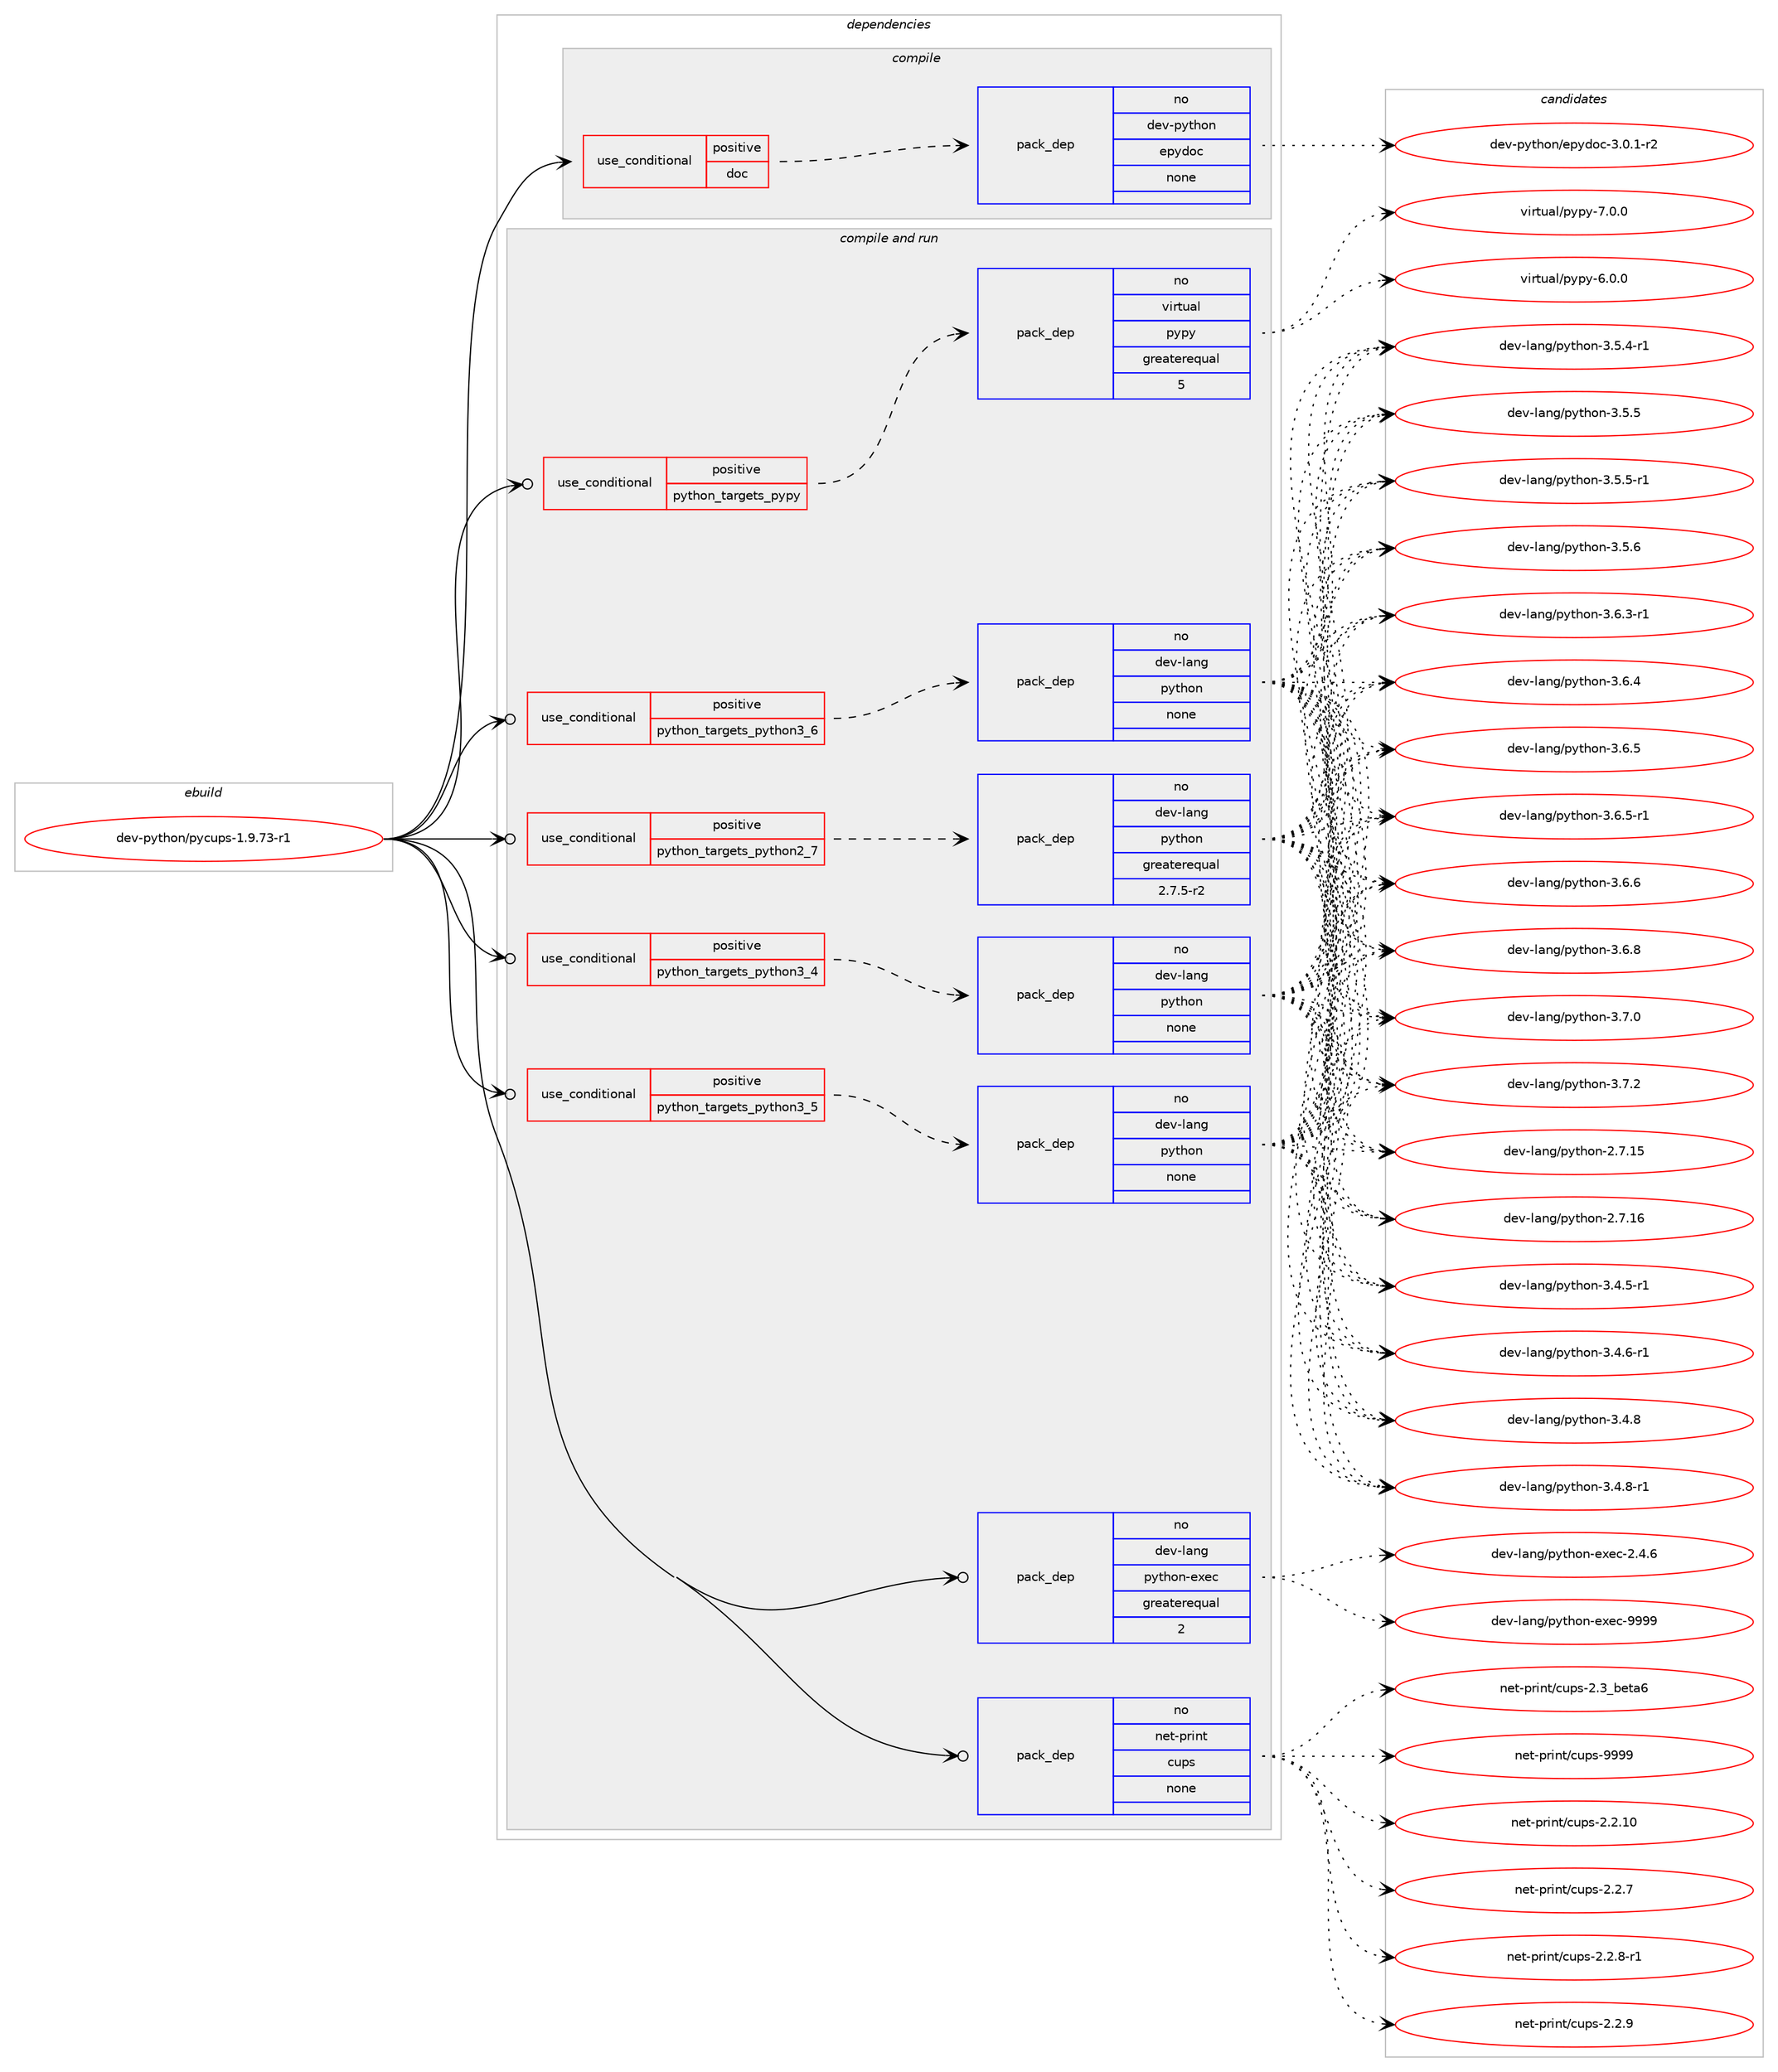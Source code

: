 digraph prolog {

# *************
# Graph options
# *************

newrank=true;
concentrate=true;
compound=true;
graph [rankdir=LR,fontname=Helvetica,fontsize=10,ranksep=1.5];#, ranksep=2.5, nodesep=0.2];
edge  [arrowhead=vee];
node  [fontname=Helvetica,fontsize=10];

# **********
# The ebuild
# **********

subgraph cluster_leftcol {
color=gray;
rank=same;
label=<<i>ebuild</i>>;
id [label="dev-python/pycups-1.9.73-r1", color=red, width=4, href="../dev-python/pycups-1.9.73-r1.svg"];
}

# ****************
# The dependencies
# ****************

subgraph cluster_midcol {
color=gray;
label=<<i>dependencies</i>>;
subgraph cluster_compile {
fillcolor="#eeeeee";
style=filled;
label=<<i>compile</i>>;
subgraph cond380534 {
dependency1428541 [label=<<TABLE BORDER="0" CELLBORDER="1" CELLSPACING="0" CELLPADDING="4"><TR><TD ROWSPAN="3" CELLPADDING="10">use_conditional</TD></TR><TR><TD>positive</TD></TR><TR><TD>doc</TD></TR></TABLE>>, shape=none, color=red];
subgraph pack1024693 {
dependency1428542 [label=<<TABLE BORDER="0" CELLBORDER="1" CELLSPACING="0" CELLPADDING="4" WIDTH="220"><TR><TD ROWSPAN="6" CELLPADDING="30">pack_dep</TD></TR><TR><TD WIDTH="110">no</TD></TR><TR><TD>dev-python</TD></TR><TR><TD>epydoc</TD></TR><TR><TD>none</TD></TR><TR><TD></TD></TR></TABLE>>, shape=none, color=blue];
}
dependency1428541:e -> dependency1428542:w [weight=20,style="dashed",arrowhead="vee"];
}
id:e -> dependency1428541:w [weight=20,style="solid",arrowhead="vee"];
}
subgraph cluster_compileandrun {
fillcolor="#eeeeee";
style=filled;
label=<<i>compile and run</i>>;
subgraph cond380535 {
dependency1428543 [label=<<TABLE BORDER="0" CELLBORDER="1" CELLSPACING="0" CELLPADDING="4"><TR><TD ROWSPAN="3" CELLPADDING="10">use_conditional</TD></TR><TR><TD>positive</TD></TR><TR><TD>python_targets_pypy</TD></TR></TABLE>>, shape=none, color=red];
subgraph pack1024694 {
dependency1428544 [label=<<TABLE BORDER="0" CELLBORDER="1" CELLSPACING="0" CELLPADDING="4" WIDTH="220"><TR><TD ROWSPAN="6" CELLPADDING="30">pack_dep</TD></TR><TR><TD WIDTH="110">no</TD></TR><TR><TD>virtual</TD></TR><TR><TD>pypy</TD></TR><TR><TD>greaterequal</TD></TR><TR><TD>5</TD></TR></TABLE>>, shape=none, color=blue];
}
dependency1428543:e -> dependency1428544:w [weight=20,style="dashed",arrowhead="vee"];
}
id:e -> dependency1428543:w [weight=20,style="solid",arrowhead="odotvee"];
subgraph cond380536 {
dependency1428545 [label=<<TABLE BORDER="0" CELLBORDER="1" CELLSPACING="0" CELLPADDING="4"><TR><TD ROWSPAN="3" CELLPADDING="10">use_conditional</TD></TR><TR><TD>positive</TD></TR><TR><TD>python_targets_python2_7</TD></TR></TABLE>>, shape=none, color=red];
subgraph pack1024695 {
dependency1428546 [label=<<TABLE BORDER="0" CELLBORDER="1" CELLSPACING="0" CELLPADDING="4" WIDTH="220"><TR><TD ROWSPAN="6" CELLPADDING="30">pack_dep</TD></TR><TR><TD WIDTH="110">no</TD></TR><TR><TD>dev-lang</TD></TR><TR><TD>python</TD></TR><TR><TD>greaterequal</TD></TR><TR><TD>2.7.5-r2</TD></TR></TABLE>>, shape=none, color=blue];
}
dependency1428545:e -> dependency1428546:w [weight=20,style="dashed",arrowhead="vee"];
}
id:e -> dependency1428545:w [weight=20,style="solid",arrowhead="odotvee"];
subgraph cond380537 {
dependency1428547 [label=<<TABLE BORDER="0" CELLBORDER="1" CELLSPACING="0" CELLPADDING="4"><TR><TD ROWSPAN="3" CELLPADDING="10">use_conditional</TD></TR><TR><TD>positive</TD></TR><TR><TD>python_targets_python3_4</TD></TR></TABLE>>, shape=none, color=red];
subgraph pack1024696 {
dependency1428548 [label=<<TABLE BORDER="0" CELLBORDER="1" CELLSPACING="0" CELLPADDING="4" WIDTH="220"><TR><TD ROWSPAN="6" CELLPADDING="30">pack_dep</TD></TR><TR><TD WIDTH="110">no</TD></TR><TR><TD>dev-lang</TD></TR><TR><TD>python</TD></TR><TR><TD>none</TD></TR><TR><TD></TD></TR></TABLE>>, shape=none, color=blue];
}
dependency1428547:e -> dependency1428548:w [weight=20,style="dashed",arrowhead="vee"];
}
id:e -> dependency1428547:w [weight=20,style="solid",arrowhead="odotvee"];
subgraph cond380538 {
dependency1428549 [label=<<TABLE BORDER="0" CELLBORDER="1" CELLSPACING="0" CELLPADDING="4"><TR><TD ROWSPAN="3" CELLPADDING="10">use_conditional</TD></TR><TR><TD>positive</TD></TR><TR><TD>python_targets_python3_5</TD></TR></TABLE>>, shape=none, color=red];
subgraph pack1024697 {
dependency1428550 [label=<<TABLE BORDER="0" CELLBORDER="1" CELLSPACING="0" CELLPADDING="4" WIDTH="220"><TR><TD ROWSPAN="6" CELLPADDING="30">pack_dep</TD></TR><TR><TD WIDTH="110">no</TD></TR><TR><TD>dev-lang</TD></TR><TR><TD>python</TD></TR><TR><TD>none</TD></TR><TR><TD></TD></TR></TABLE>>, shape=none, color=blue];
}
dependency1428549:e -> dependency1428550:w [weight=20,style="dashed",arrowhead="vee"];
}
id:e -> dependency1428549:w [weight=20,style="solid",arrowhead="odotvee"];
subgraph cond380539 {
dependency1428551 [label=<<TABLE BORDER="0" CELLBORDER="1" CELLSPACING="0" CELLPADDING="4"><TR><TD ROWSPAN="3" CELLPADDING="10">use_conditional</TD></TR><TR><TD>positive</TD></TR><TR><TD>python_targets_python3_6</TD></TR></TABLE>>, shape=none, color=red];
subgraph pack1024698 {
dependency1428552 [label=<<TABLE BORDER="0" CELLBORDER="1" CELLSPACING="0" CELLPADDING="4" WIDTH="220"><TR><TD ROWSPAN="6" CELLPADDING="30">pack_dep</TD></TR><TR><TD WIDTH="110">no</TD></TR><TR><TD>dev-lang</TD></TR><TR><TD>python</TD></TR><TR><TD>none</TD></TR><TR><TD></TD></TR></TABLE>>, shape=none, color=blue];
}
dependency1428551:e -> dependency1428552:w [weight=20,style="dashed",arrowhead="vee"];
}
id:e -> dependency1428551:w [weight=20,style="solid",arrowhead="odotvee"];
subgraph pack1024699 {
dependency1428553 [label=<<TABLE BORDER="0" CELLBORDER="1" CELLSPACING="0" CELLPADDING="4" WIDTH="220"><TR><TD ROWSPAN="6" CELLPADDING="30">pack_dep</TD></TR><TR><TD WIDTH="110">no</TD></TR><TR><TD>dev-lang</TD></TR><TR><TD>python-exec</TD></TR><TR><TD>greaterequal</TD></TR><TR><TD>2</TD></TR></TABLE>>, shape=none, color=blue];
}
id:e -> dependency1428553:w [weight=20,style="solid",arrowhead="odotvee"];
subgraph pack1024700 {
dependency1428554 [label=<<TABLE BORDER="0" CELLBORDER="1" CELLSPACING="0" CELLPADDING="4" WIDTH="220"><TR><TD ROWSPAN="6" CELLPADDING="30">pack_dep</TD></TR><TR><TD WIDTH="110">no</TD></TR><TR><TD>net-print</TD></TR><TR><TD>cups</TD></TR><TR><TD>none</TD></TR><TR><TD></TD></TR></TABLE>>, shape=none, color=blue];
}
id:e -> dependency1428554:w [weight=20,style="solid",arrowhead="odotvee"];
}
subgraph cluster_run {
fillcolor="#eeeeee";
style=filled;
label=<<i>run</i>>;
}
}

# **************
# The candidates
# **************

subgraph cluster_choices {
rank=same;
color=gray;
label=<<i>candidates</i>>;

subgraph choice1024693 {
color=black;
nodesep=1;
choice1001011184511212111610411111047101112121100111994551464846494511450 [label="dev-python/epydoc-3.0.1-r2", color=red, width=4,href="../dev-python/epydoc-3.0.1-r2.svg"];
dependency1428542:e -> choice1001011184511212111610411111047101112121100111994551464846494511450:w [style=dotted,weight="100"];
}
subgraph choice1024694 {
color=black;
nodesep=1;
choice1181051141161179710847112121112121455446484648 [label="virtual/pypy-6.0.0", color=red, width=4,href="../virtual/pypy-6.0.0.svg"];
choice1181051141161179710847112121112121455546484648 [label="virtual/pypy-7.0.0", color=red, width=4,href="../virtual/pypy-7.0.0.svg"];
dependency1428544:e -> choice1181051141161179710847112121112121455446484648:w [style=dotted,weight="100"];
dependency1428544:e -> choice1181051141161179710847112121112121455546484648:w [style=dotted,weight="100"];
}
subgraph choice1024695 {
color=black;
nodesep=1;
choice10010111845108971101034711212111610411111045504655464953 [label="dev-lang/python-2.7.15", color=red, width=4,href="../dev-lang/python-2.7.15.svg"];
choice10010111845108971101034711212111610411111045504655464954 [label="dev-lang/python-2.7.16", color=red, width=4,href="../dev-lang/python-2.7.16.svg"];
choice1001011184510897110103471121211161041111104551465246534511449 [label="dev-lang/python-3.4.5-r1", color=red, width=4,href="../dev-lang/python-3.4.5-r1.svg"];
choice1001011184510897110103471121211161041111104551465246544511449 [label="dev-lang/python-3.4.6-r1", color=red, width=4,href="../dev-lang/python-3.4.6-r1.svg"];
choice100101118451089711010347112121116104111110455146524656 [label="dev-lang/python-3.4.8", color=red, width=4,href="../dev-lang/python-3.4.8.svg"];
choice1001011184510897110103471121211161041111104551465246564511449 [label="dev-lang/python-3.4.8-r1", color=red, width=4,href="../dev-lang/python-3.4.8-r1.svg"];
choice1001011184510897110103471121211161041111104551465346524511449 [label="dev-lang/python-3.5.4-r1", color=red, width=4,href="../dev-lang/python-3.5.4-r1.svg"];
choice100101118451089711010347112121116104111110455146534653 [label="dev-lang/python-3.5.5", color=red, width=4,href="../dev-lang/python-3.5.5.svg"];
choice1001011184510897110103471121211161041111104551465346534511449 [label="dev-lang/python-3.5.5-r1", color=red, width=4,href="../dev-lang/python-3.5.5-r1.svg"];
choice100101118451089711010347112121116104111110455146534654 [label="dev-lang/python-3.5.6", color=red, width=4,href="../dev-lang/python-3.5.6.svg"];
choice1001011184510897110103471121211161041111104551465446514511449 [label="dev-lang/python-3.6.3-r1", color=red, width=4,href="../dev-lang/python-3.6.3-r1.svg"];
choice100101118451089711010347112121116104111110455146544652 [label="dev-lang/python-3.6.4", color=red, width=4,href="../dev-lang/python-3.6.4.svg"];
choice100101118451089711010347112121116104111110455146544653 [label="dev-lang/python-3.6.5", color=red, width=4,href="../dev-lang/python-3.6.5.svg"];
choice1001011184510897110103471121211161041111104551465446534511449 [label="dev-lang/python-3.6.5-r1", color=red, width=4,href="../dev-lang/python-3.6.5-r1.svg"];
choice100101118451089711010347112121116104111110455146544654 [label="dev-lang/python-3.6.6", color=red, width=4,href="../dev-lang/python-3.6.6.svg"];
choice100101118451089711010347112121116104111110455146544656 [label="dev-lang/python-3.6.8", color=red, width=4,href="../dev-lang/python-3.6.8.svg"];
choice100101118451089711010347112121116104111110455146554648 [label="dev-lang/python-3.7.0", color=red, width=4,href="../dev-lang/python-3.7.0.svg"];
choice100101118451089711010347112121116104111110455146554650 [label="dev-lang/python-3.7.2", color=red, width=4,href="../dev-lang/python-3.7.2.svg"];
dependency1428546:e -> choice10010111845108971101034711212111610411111045504655464953:w [style=dotted,weight="100"];
dependency1428546:e -> choice10010111845108971101034711212111610411111045504655464954:w [style=dotted,weight="100"];
dependency1428546:e -> choice1001011184510897110103471121211161041111104551465246534511449:w [style=dotted,weight="100"];
dependency1428546:e -> choice1001011184510897110103471121211161041111104551465246544511449:w [style=dotted,weight="100"];
dependency1428546:e -> choice100101118451089711010347112121116104111110455146524656:w [style=dotted,weight="100"];
dependency1428546:e -> choice1001011184510897110103471121211161041111104551465246564511449:w [style=dotted,weight="100"];
dependency1428546:e -> choice1001011184510897110103471121211161041111104551465346524511449:w [style=dotted,weight="100"];
dependency1428546:e -> choice100101118451089711010347112121116104111110455146534653:w [style=dotted,weight="100"];
dependency1428546:e -> choice1001011184510897110103471121211161041111104551465346534511449:w [style=dotted,weight="100"];
dependency1428546:e -> choice100101118451089711010347112121116104111110455146534654:w [style=dotted,weight="100"];
dependency1428546:e -> choice1001011184510897110103471121211161041111104551465446514511449:w [style=dotted,weight="100"];
dependency1428546:e -> choice100101118451089711010347112121116104111110455146544652:w [style=dotted,weight="100"];
dependency1428546:e -> choice100101118451089711010347112121116104111110455146544653:w [style=dotted,weight="100"];
dependency1428546:e -> choice1001011184510897110103471121211161041111104551465446534511449:w [style=dotted,weight="100"];
dependency1428546:e -> choice100101118451089711010347112121116104111110455146544654:w [style=dotted,weight="100"];
dependency1428546:e -> choice100101118451089711010347112121116104111110455146544656:w [style=dotted,weight="100"];
dependency1428546:e -> choice100101118451089711010347112121116104111110455146554648:w [style=dotted,weight="100"];
dependency1428546:e -> choice100101118451089711010347112121116104111110455146554650:w [style=dotted,weight="100"];
}
subgraph choice1024696 {
color=black;
nodesep=1;
choice10010111845108971101034711212111610411111045504655464953 [label="dev-lang/python-2.7.15", color=red, width=4,href="../dev-lang/python-2.7.15.svg"];
choice10010111845108971101034711212111610411111045504655464954 [label="dev-lang/python-2.7.16", color=red, width=4,href="../dev-lang/python-2.7.16.svg"];
choice1001011184510897110103471121211161041111104551465246534511449 [label="dev-lang/python-3.4.5-r1", color=red, width=4,href="../dev-lang/python-3.4.5-r1.svg"];
choice1001011184510897110103471121211161041111104551465246544511449 [label="dev-lang/python-3.4.6-r1", color=red, width=4,href="../dev-lang/python-3.4.6-r1.svg"];
choice100101118451089711010347112121116104111110455146524656 [label="dev-lang/python-3.4.8", color=red, width=4,href="../dev-lang/python-3.4.8.svg"];
choice1001011184510897110103471121211161041111104551465246564511449 [label="dev-lang/python-3.4.8-r1", color=red, width=4,href="../dev-lang/python-3.4.8-r1.svg"];
choice1001011184510897110103471121211161041111104551465346524511449 [label="dev-lang/python-3.5.4-r1", color=red, width=4,href="../dev-lang/python-3.5.4-r1.svg"];
choice100101118451089711010347112121116104111110455146534653 [label="dev-lang/python-3.5.5", color=red, width=4,href="../dev-lang/python-3.5.5.svg"];
choice1001011184510897110103471121211161041111104551465346534511449 [label="dev-lang/python-3.5.5-r1", color=red, width=4,href="../dev-lang/python-3.5.5-r1.svg"];
choice100101118451089711010347112121116104111110455146534654 [label="dev-lang/python-3.5.6", color=red, width=4,href="../dev-lang/python-3.5.6.svg"];
choice1001011184510897110103471121211161041111104551465446514511449 [label="dev-lang/python-3.6.3-r1", color=red, width=4,href="../dev-lang/python-3.6.3-r1.svg"];
choice100101118451089711010347112121116104111110455146544652 [label="dev-lang/python-3.6.4", color=red, width=4,href="../dev-lang/python-3.6.4.svg"];
choice100101118451089711010347112121116104111110455146544653 [label="dev-lang/python-3.6.5", color=red, width=4,href="../dev-lang/python-3.6.5.svg"];
choice1001011184510897110103471121211161041111104551465446534511449 [label="dev-lang/python-3.6.5-r1", color=red, width=4,href="../dev-lang/python-3.6.5-r1.svg"];
choice100101118451089711010347112121116104111110455146544654 [label="dev-lang/python-3.6.6", color=red, width=4,href="../dev-lang/python-3.6.6.svg"];
choice100101118451089711010347112121116104111110455146544656 [label="dev-lang/python-3.6.8", color=red, width=4,href="../dev-lang/python-3.6.8.svg"];
choice100101118451089711010347112121116104111110455146554648 [label="dev-lang/python-3.7.0", color=red, width=4,href="../dev-lang/python-3.7.0.svg"];
choice100101118451089711010347112121116104111110455146554650 [label="dev-lang/python-3.7.2", color=red, width=4,href="../dev-lang/python-3.7.2.svg"];
dependency1428548:e -> choice10010111845108971101034711212111610411111045504655464953:w [style=dotted,weight="100"];
dependency1428548:e -> choice10010111845108971101034711212111610411111045504655464954:w [style=dotted,weight="100"];
dependency1428548:e -> choice1001011184510897110103471121211161041111104551465246534511449:w [style=dotted,weight="100"];
dependency1428548:e -> choice1001011184510897110103471121211161041111104551465246544511449:w [style=dotted,weight="100"];
dependency1428548:e -> choice100101118451089711010347112121116104111110455146524656:w [style=dotted,weight="100"];
dependency1428548:e -> choice1001011184510897110103471121211161041111104551465246564511449:w [style=dotted,weight="100"];
dependency1428548:e -> choice1001011184510897110103471121211161041111104551465346524511449:w [style=dotted,weight="100"];
dependency1428548:e -> choice100101118451089711010347112121116104111110455146534653:w [style=dotted,weight="100"];
dependency1428548:e -> choice1001011184510897110103471121211161041111104551465346534511449:w [style=dotted,weight="100"];
dependency1428548:e -> choice100101118451089711010347112121116104111110455146534654:w [style=dotted,weight="100"];
dependency1428548:e -> choice1001011184510897110103471121211161041111104551465446514511449:w [style=dotted,weight="100"];
dependency1428548:e -> choice100101118451089711010347112121116104111110455146544652:w [style=dotted,weight="100"];
dependency1428548:e -> choice100101118451089711010347112121116104111110455146544653:w [style=dotted,weight="100"];
dependency1428548:e -> choice1001011184510897110103471121211161041111104551465446534511449:w [style=dotted,weight="100"];
dependency1428548:e -> choice100101118451089711010347112121116104111110455146544654:w [style=dotted,weight="100"];
dependency1428548:e -> choice100101118451089711010347112121116104111110455146544656:w [style=dotted,weight="100"];
dependency1428548:e -> choice100101118451089711010347112121116104111110455146554648:w [style=dotted,weight="100"];
dependency1428548:e -> choice100101118451089711010347112121116104111110455146554650:w [style=dotted,weight="100"];
}
subgraph choice1024697 {
color=black;
nodesep=1;
choice10010111845108971101034711212111610411111045504655464953 [label="dev-lang/python-2.7.15", color=red, width=4,href="../dev-lang/python-2.7.15.svg"];
choice10010111845108971101034711212111610411111045504655464954 [label="dev-lang/python-2.7.16", color=red, width=4,href="../dev-lang/python-2.7.16.svg"];
choice1001011184510897110103471121211161041111104551465246534511449 [label="dev-lang/python-3.4.5-r1", color=red, width=4,href="../dev-lang/python-3.4.5-r1.svg"];
choice1001011184510897110103471121211161041111104551465246544511449 [label="dev-lang/python-3.4.6-r1", color=red, width=4,href="../dev-lang/python-3.4.6-r1.svg"];
choice100101118451089711010347112121116104111110455146524656 [label="dev-lang/python-3.4.8", color=red, width=4,href="../dev-lang/python-3.4.8.svg"];
choice1001011184510897110103471121211161041111104551465246564511449 [label="dev-lang/python-3.4.8-r1", color=red, width=4,href="../dev-lang/python-3.4.8-r1.svg"];
choice1001011184510897110103471121211161041111104551465346524511449 [label="dev-lang/python-3.5.4-r1", color=red, width=4,href="../dev-lang/python-3.5.4-r1.svg"];
choice100101118451089711010347112121116104111110455146534653 [label="dev-lang/python-3.5.5", color=red, width=4,href="../dev-lang/python-3.5.5.svg"];
choice1001011184510897110103471121211161041111104551465346534511449 [label="dev-lang/python-3.5.5-r1", color=red, width=4,href="../dev-lang/python-3.5.5-r1.svg"];
choice100101118451089711010347112121116104111110455146534654 [label="dev-lang/python-3.5.6", color=red, width=4,href="../dev-lang/python-3.5.6.svg"];
choice1001011184510897110103471121211161041111104551465446514511449 [label="dev-lang/python-3.6.3-r1", color=red, width=4,href="../dev-lang/python-3.6.3-r1.svg"];
choice100101118451089711010347112121116104111110455146544652 [label="dev-lang/python-3.6.4", color=red, width=4,href="../dev-lang/python-3.6.4.svg"];
choice100101118451089711010347112121116104111110455146544653 [label="dev-lang/python-3.6.5", color=red, width=4,href="../dev-lang/python-3.6.5.svg"];
choice1001011184510897110103471121211161041111104551465446534511449 [label="dev-lang/python-3.6.5-r1", color=red, width=4,href="../dev-lang/python-3.6.5-r1.svg"];
choice100101118451089711010347112121116104111110455146544654 [label="dev-lang/python-3.6.6", color=red, width=4,href="../dev-lang/python-3.6.6.svg"];
choice100101118451089711010347112121116104111110455146544656 [label="dev-lang/python-3.6.8", color=red, width=4,href="../dev-lang/python-3.6.8.svg"];
choice100101118451089711010347112121116104111110455146554648 [label="dev-lang/python-3.7.0", color=red, width=4,href="../dev-lang/python-3.7.0.svg"];
choice100101118451089711010347112121116104111110455146554650 [label="dev-lang/python-3.7.2", color=red, width=4,href="../dev-lang/python-3.7.2.svg"];
dependency1428550:e -> choice10010111845108971101034711212111610411111045504655464953:w [style=dotted,weight="100"];
dependency1428550:e -> choice10010111845108971101034711212111610411111045504655464954:w [style=dotted,weight="100"];
dependency1428550:e -> choice1001011184510897110103471121211161041111104551465246534511449:w [style=dotted,weight="100"];
dependency1428550:e -> choice1001011184510897110103471121211161041111104551465246544511449:w [style=dotted,weight="100"];
dependency1428550:e -> choice100101118451089711010347112121116104111110455146524656:w [style=dotted,weight="100"];
dependency1428550:e -> choice1001011184510897110103471121211161041111104551465246564511449:w [style=dotted,weight="100"];
dependency1428550:e -> choice1001011184510897110103471121211161041111104551465346524511449:w [style=dotted,weight="100"];
dependency1428550:e -> choice100101118451089711010347112121116104111110455146534653:w [style=dotted,weight="100"];
dependency1428550:e -> choice1001011184510897110103471121211161041111104551465346534511449:w [style=dotted,weight="100"];
dependency1428550:e -> choice100101118451089711010347112121116104111110455146534654:w [style=dotted,weight="100"];
dependency1428550:e -> choice1001011184510897110103471121211161041111104551465446514511449:w [style=dotted,weight="100"];
dependency1428550:e -> choice100101118451089711010347112121116104111110455146544652:w [style=dotted,weight="100"];
dependency1428550:e -> choice100101118451089711010347112121116104111110455146544653:w [style=dotted,weight="100"];
dependency1428550:e -> choice1001011184510897110103471121211161041111104551465446534511449:w [style=dotted,weight="100"];
dependency1428550:e -> choice100101118451089711010347112121116104111110455146544654:w [style=dotted,weight="100"];
dependency1428550:e -> choice100101118451089711010347112121116104111110455146544656:w [style=dotted,weight="100"];
dependency1428550:e -> choice100101118451089711010347112121116104111110455146554648:w [style=dotted,weight="100"];
dependency1428550:e -> choice100101118451089711010347112121116104111110455146554650:w [style=dotted,weight="100"];
}
subgraph choice1024698 {
color=black;
nodesep=1;
choice10010111845108971101034711212111610411111045504655464953 [label="dev-lang/python-2.7.15", color=red, width=4,href="../dev-lang/python-2.7.15.svg"];
choice10010111845108971101034711212111610411111045504655464954 [label="dev-lang/python-2.7.16", color=red, width=4,href="../dev-lang/python-2.7.16.svg"];
choice1001011184510897110103471121211161041111104551465246534511449 [label="dev-lang/python-3.4.5-r1", color=red, width=4,href="../dev-lang/python-3.4.5-r1.svg"];
choice1001011184510897110103471121211161041111104551465246544511449 [label="dev-lang/python-3.4.6-r1", color=red, width=4,href="../dev-lang/python-3.4.6-r1.svg"];
choice100101118451089711010347112121116104111110455146524656 [label="dev-lang/python-3.4.8", color=red, width=4,href="../dev-lang/python-3.4.8.svg"];
choice1001011184510897110103471121211161041111104551465246564511449 [label="dev-lang/python-3.4.8-r1", color=red, width=4,href="../dev-lang/python-3.4.8-r1.svg"];
choice1001011184510897110103471121211161041111104551465346524511449 [label="dev-lang/python-3.5.4-r1", color=red, width=4,href="../dev-lang/python-3.5.4-r1.svg"];
choice100101118451089711010347112121116104111110455146534653 [label="dev-lang/python-3.5.5", color=red, width=4,href="../dev-lang/python-3.5.5.svg"];
choice1001011184510897110103471121211161041111104551465346534511449 [label="dev-lang/python-3.5.5-r1", color=red, width=4,href="../dev-lang/python-3.5.5-r1.svg"];
choice100101118451089711010347112121116104111110455146534654 [label="dev-lang/python-3.5.6", color=red, width=4,href="../dev-lang/python-3.5.6.svg"];
choice1001011184510897110103471121211161041111104551465446514511449 [label="dev-lang/python-3.6.3-r1", color=red, width=4,href="../dev-lang/python-3.6.3-r1.svg"];
choice100101118451089711010347112121116104111110455146544652 [label="dev-lang/python-3.6.4", color=red, width=4,href="../dev-lang/python-3.6.4.svg"];
choice100101118451089711010347112121116104111110455146544653 [label="dev-lang/python-3.6.5", color=red, width=4,href="../dev-lang/python-3.6.5.svg"];
choice1001011184510897110103471121211161041111104551465446534511449 [label="dev-lang/python-3.6.5-r1", color=red, width=4,href="../dev-lang/python-3.6.5-r1.svg"];
choice100101118451089711010347112121116104111110455146544654 [label="dev-lang/python-3.6.6", color=red, width=4,href="../dev-lang/python-3.6.6.svg"];
choice100101118451089711010347112121116104111110455146544656 [label="dev-lang/python-3.6.8", color=red, width=4,href="../dev-lang/python-3.6.8.svg"];
choice100101118451089711010347112121116104111110455146554648 [label="dev-lang/python-3.7.0", color=red, width=4,href="../dev-lang/python-3.7.0.svg"];
choice100101118451089711010347112121116104111110455146554650 [label="dev-lang/python-3.7.2", color=red, width=4,href="../dev-lang/python-3.7.2.svg"];
dependency1428552:e -> choice10010111845108971101034711212111610411111045504655464953:w [style=dotted,weight="100"];
dependency1428552:e -> choice10010111845108971101034711212111610411111045504655464954:w [style=dotted,weight="100"];
dependency1428552:e -> choice1001011184510897110103471121211161041111104551465246534511449:w [style=dotted,weight="100"];
dependency1428552:e -> choice1001011184510897110103471121211161041111104551465246544511449:w [style=dotted,weight="100"];
dependency1428552:e -> choice100101118451089711010347112121116104111110455146524656:w [style=dotted,weight="100"];
dependency1428552:e -> choice1001011184510897110103471121211161041111104551465246564511449:w [style=dotted,weight="100"];
dependency1428552:e -> choice1001011184510897110103471121211161041111104551465346524511449:w [style=dotted,weight="100"];
dependency1428552:e -> choice100101118451089711010347112121116104111110455146534653:w [style=dotted,weight="100"];
dependency1428552:e -> choice1001011184510897110103471121211161041111104551465346534511449:w [style=dotted,weight="100"];
dependency1428552:e -> choice100101118451089711010347112121116104111110455146534654:w [style=dotted,weight="100"];
dependency1428552:e -> choice1001011184510897110103471121211161041111104551465446514511449:w [style=dotted,weight="100"];
dependency1428552:e -> choice100101118451089711010347112121116104111110455146544652:w [style=dotted,weight="100"];
dependency1428552:e -> choice100101118451089711010347112121116104111110455146544653:w [style=dotted,weight="100"];
dependency1428552:e -> choice1001011184510897110103471121211161041111104551465446534511449:w [style=dotted,weight="100"];
dependency1428552:e -> choice100101118451089711010347112121116104111110455146544654:w [style=dotted,weight="100"];
dependency1428552:e -> choice100101118451089711010347112121116104111110455146544656:w [style=dotted,weight="100"];
dependency1428552:e -> choice100101118451089711010347112121116104111110455146554648:w [style=dotted,weight="100"];
dependency1428552:e -> choice100101118451089711010347112121116104111110455146554650:w [style=dotted,weight="100"];
}
subgraph choice1024699 {
color=black;
nodesep=1;
choice1001011184510897110103471121211161041111104510112010199455046524654 [label="dev-lang/python-exec-2.4.6", color=red, width=4,href="../dev-lang/python-exec-2.4.6.svg"];
choice10010111845108971101034711212111610411111045101120101994557575757 [label="dev-lang/python-exec-9999", color=red, width=4,href="../dev-lang/python-exec-9999.svg"];
dependency1428553:e -> choice1001011184510897110103471121211161041111104510112010199455046524654:w [style=dotted,weight="100"];
dependency1428553:e -> choice10010111845108971101034711212111610411111045101120101994557575757:w [style=dotted,weight="100"];
}
subgraph choice1024700 {
color=black;
nodesep=1;
choice11010111645112114105110116479911711211545504650464948 [label="net-print/cups-2.2.10", color=red, width=4,href="../net-print/cups-2.2.10.svg"];
choice110101116451121141051101164799117112115455046504655 [label="net-print/cups-2.2.7", color=red, width=4,href="../net-print/cups-2.2.7.svg"];
choice1101011164511211410511011647991171121154550465046564511449 [label="net-print/cups-2.2.8-r1", color=red, width=4,href="../net-print/cups-2.2.8-r1.svg"];
choice110101116451121141051101164799117112115455046504657 [label="net-print/cups-2.2.9", color=red, width=4,href="../net-print/cups-2.2.9.svg"];
choice1101011164511211410511011647991171121154550465195981011169754 [label="net-print/cups-2.3_beta6", color=red, width=4,href="../net-print/cups-2.3_beta6.svg"];
choice1101011164511211410511011647991171121154557575757 [label="net-print/cups-9999", color=red, width=4,href="../net-print/cups-9999.svg"];
dependency1428554:e -> choice11010111645112114105110116479911711211545504650464948:w [style=dotted,weight="100"];
dependency1428554:e -> choice110101116451121141051101164799117112115455046504655:w [style=dotted,weight="100"];
dependency1428554:e -> choice1101011164511211410511011647991171121154550465046564511449:w [style=dotted,weight="100"];
dependency1428554:e -> choice110101116451121141051101164799117112115455046504657:w [style=dotted,weight="100"];
dependency1428554:e -> choice1101011164511211410511011647991171121154550465195981011169754:w [style=dotted,weight="100"];
dependency1428554:e -> choice1101011164511211410511011647991171121154557575757:w [style=dotted,weight="100"];
}
}

}
